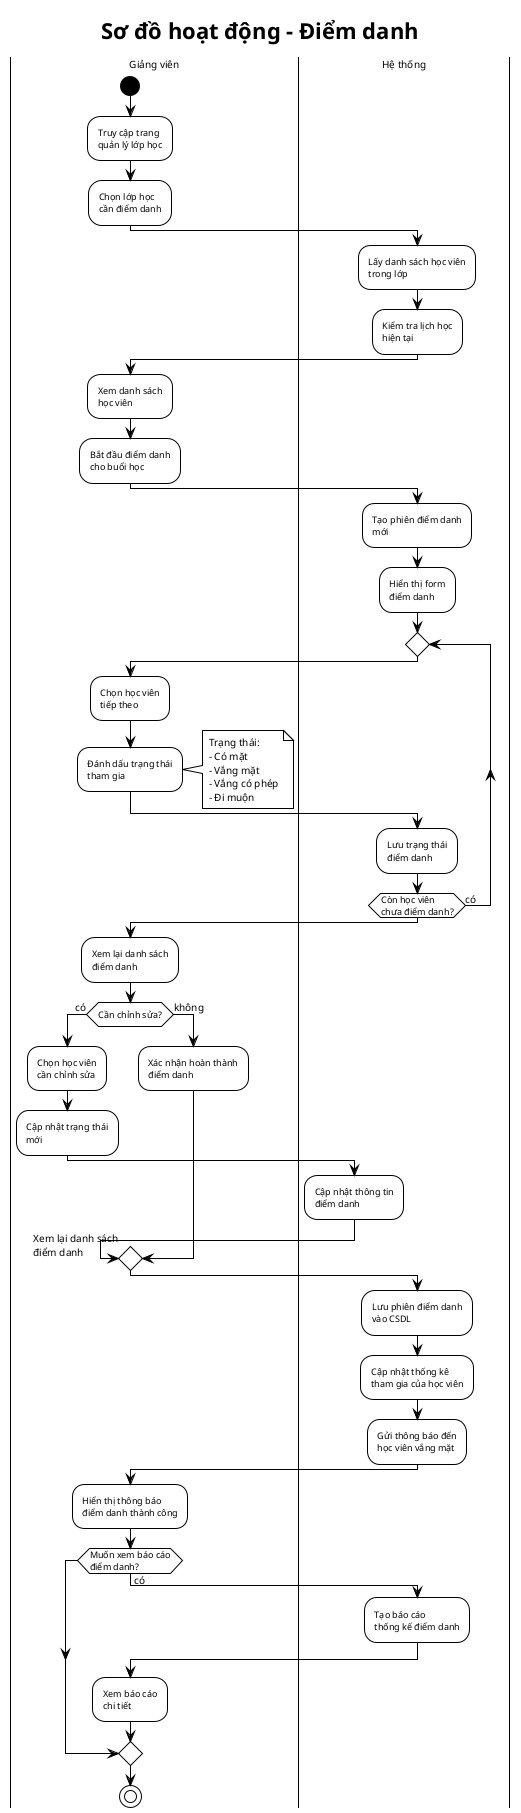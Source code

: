 @startuml
!theme plain
skinparam defaultFontSize 10
skinparam activityFontSize 9
skinparam swimlaneTitleFontSize 10
skinparam maxMessageSize 150
skinparam ranksep 60
skinparam activityStartColor black
skinparam activityEndColor black
skinparam activityEndColorBorder black
skinparam activityBarColor black
skinparam circledCharacterFontColor black

title Sơ đồ hoạt động - Điểm danh

|Giảng viên|
start
:Truy cập trang\nquản lý lớp học;
:Chọn lớp học\ncần điểm danh;

|Hệ thống|
:Lấy danh sách học viên\ntrong lớp;
:Kiểm tra lịch học\nhiện tại;

|Giảng viên|
:Xem danh sách\nhọc viên;
:Bắt đầu điểm danh\ncho buổi học;

|Hệ thống|
:Tạo phiên điểm danh\nmới;
:Hiển thị form\nđiểm danh;

' Vòng lặp điểm danh cho từng học viên
repeat
  |Giảng viên|
  :Chọn học viên\ntiếp theo;
  :Đánh dấu trạng thái\ntham gia;
  
  note right
    Trạng thái:
    - Có mặt
    - Vắng mặt
    - Vắng có phép
    - Đi muộn
  end note
  
  |Hệ thống|
  :Lưu trạng thái\nđiểm danh;
  
repeat while (Còn học viên\nchưa điểm danh?) is (có)

|Giảng viên|
:Xem lại danh sách\nđiểm danh;

if (Cần chỉnh sửa?) then (có)
  :Chọn học viên\ncần chỉnh sửa;
  :Cập nhật trạng thái\nmới;
  
  |Hệ thống|
  :Cập nhật thông tin\nđiểm danh;
  
  |Giảng viên|
  -> Xem lại danh sách\nđiểm danh;
else (không)
  :Xác nhận hoàn thành\nđiểm danh;
endif

|Hệ thống|
:Lưu phiên điểm danh\nvào CSDL;
:Cập nhật thống kê\ntham gia của học viên;
:Gửi thông báo đến\nhọc viên vắng mặt;

|Giảng viên|
:Hiển thị thông báo\nđiểm danh thành công;

if (Muốn xem báo cáo\nđiểm danh?) then (có)
  |Hệ thống|
  :Tạo báo cáo\nthống kế điểm danh;
  |Giảng viên|
  :Xem báo cáo\nchi tiết;
endif

stop

@enduml